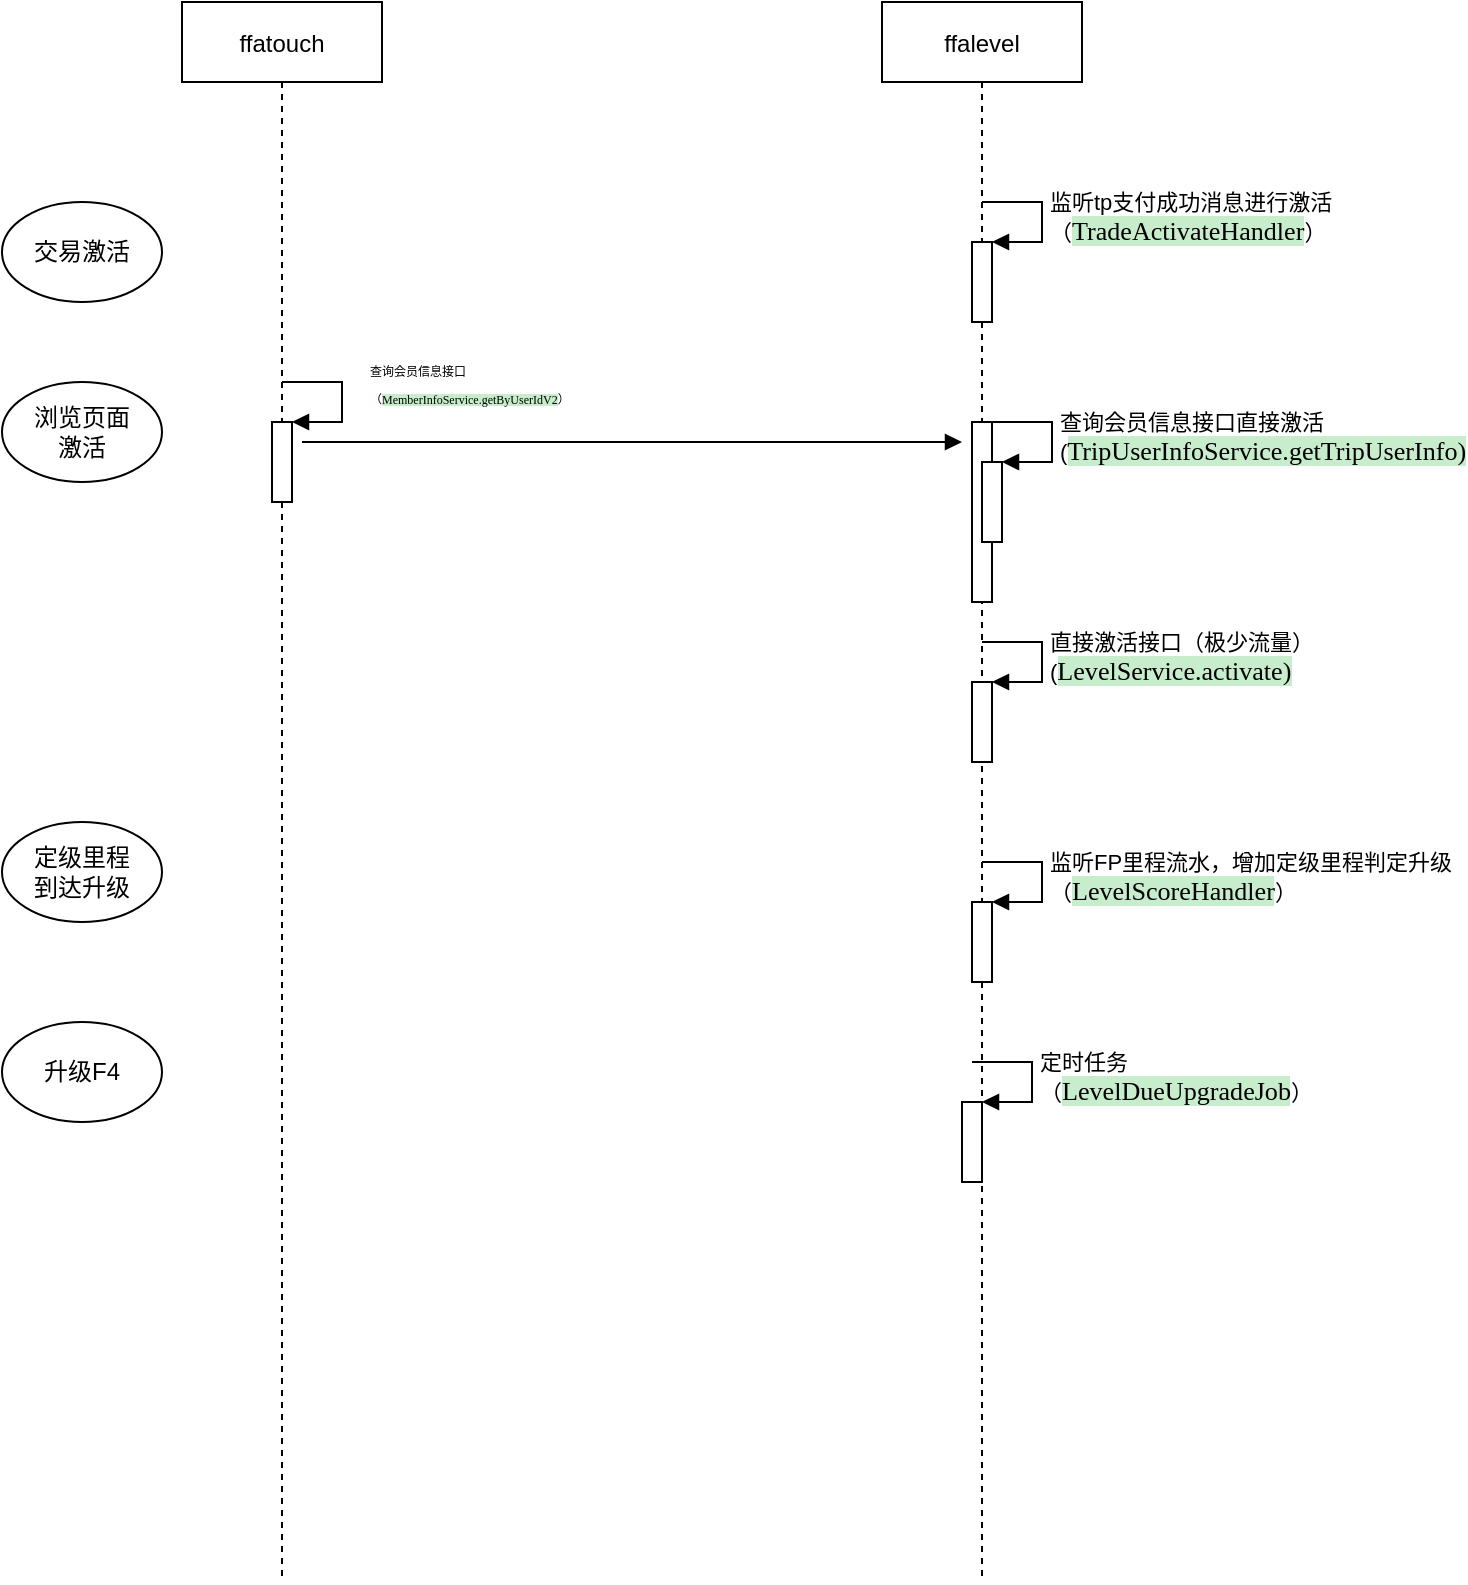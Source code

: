 <mxfile version="14.4.9" type="github" pages="2">
  <diagram id="kgpKYQtTHZ0yAKxKKP6v" name="会员升级">
    <mxGraphModel dx="1537" dy="754" grid="1" gridSize="10" guides="1" tooltips="1" connect="1" arrows="1" fold="1" page="1" pageScale="1" pageWidth="850" pageHeight="1100" math="0" shadow="0">
      <root>
        <mxCell id="0" />
        <mxCell id="1" parent="0" />
        <mxCell id="3nuBFxr9cyL0pnOWT2aG-1" value="ffalevel" style="shape=umlLifeline;perimeter=lifelinePerimeter;container=1;collapsible=0;recursiveResize=0;rounded=0;shadow=0;strokeWidth=1;" parent="1" vertex="1">
          <mxGeometry x="460" y="70" width="100" height="790" as="geometry" />
        </mxCell>
        <mxCell id="6liErYeZMldiHp-Yd90p-2" value="" style="html=1;points=[];perimeter=orthogonalPerimeter;" vertex="1" parent="3nuBFxr9cyL0pnOWT2aG-1">
          <mxGeometry x="45" y="120" width="10" height="40" as="geometry" />
        </mxCell>
        <mxCell id="6liErYeZMldiHp-Yd90p-3" value="监听tp支付成功消息进行激活&lt;br&gt;（&lt;span style=&quot;background-color: rgb(199 , 237 , 204) ; font-family: &amp;#34;menlo&amp;#34; ; font-size: 9.8pt&quot;&gt;TradeActivateHandler&lt;/span&gt;）" style="edgeStyle=orthogonalEdgeStyle;html=1;align=left;spacingLeft=2;endArrow=block;rounded=0;entryX=1;entryY=0;" edge="1" target="6liErYeZMldiHp-Yd90p-2" parent="3nuBFxr9cyL0pnOWT2aG-1">
          <mxGeometry relative="1" as="geometry">
            <mxPoint x="50" y="100" as="sourcePoint" />
            <Array as="points">
              <mxPoint x="80" y="100" />
            </Array>
          </mxGeometry>
        </mxCell>
        <mxCell id="6liErYeZMldiHp-Yd90p-14" value="" style="html=1;points=[];perimeter=orthogonalPerimeter;" vertex="1" parent="3nuBFxr9cyL0pnOWT2aG-1">
          <mxGeometry x="45" y="210" width="10" height="90" as="geometry" />
        </mxCell>
        <mxCell id="6liErYeZMldiHp-Yd90p-19" value="" style="html=1;points=[];perimeter=orthogonalPerimeter;" vertex="1" parent="3nuBFxr9cyL0pnOWT2aG-1">
          <mxGeometry x="50" y="230" width="10" height="40" as="geometry" />
        </mxCell>
        <mxCell id="6liErYeZMldiHp-Yd90p-20" value="查询会员信息接口直接激活&lt;br&gt;(&lt;span style=&quot;background-color: rgb(199 , 237 , 204) ; font-family: &amp;#34;menlo&amp;#34; ; font-size: 9.8pt&quot;&gt;TripUserInfoService&lt;/span&gt;&lt;span style=&quot;background-color: rgb(199 , 237 , 204) ; font-family: &amp;#34;menlo&amp;#34; ; font-size: 9.8pt&quot;&gt;.&lt;/span&gt;&lt;span style=&quot;background-color: rgb(199 , 237 , 204) ; font-family: &amp;#34;menlo&amp;#34; ; font-size: 9.8pt&quot;&gt;getTripUserInfo&lt;/span&gt;&lt;span style=&quot;background-color: rgb(199 , 237 , 204) ; font-family: &amp;#34;menlo&amp;#34; ; font-size: 9.8pt&quot;&gt;)&lt;/span&gt;" style="edgeStyle=orthogonalEdgeStyle;html=1;align=left;spacingLeft=2;endArrow=block;rounded=0;entryX=1;entryY=0;" edge="1" target="6liErYeZMldiHp-Yd90p-19" parent="3nuBFxr9cyL0pnOWT2aG-1">
          <mxGeometry relative="1" as="geometry">
            <mxPoint x="55" y="210" as="sourcePoint" />
            <Array as="points">
              <mxPoint x="85" y="210" />
            </Array>
          </mxGeometry>
        </mxCell>
        <mxCell id="6liErYeZMldiHp-Yd90p-25" value="" style="html=1;points=[];perimeter=orthogonalPerimeter;" vertex="1" parent="3nuBFxr9cyL0pnOWT2aG-1">
          <mxGeometry x="45" y="340" width="10" height="40" as="geometry" />
        </mxCell>
        <mxCell id="6liErYeZMldiHp-Yd90p-26" value="直接激活接口（极少流量）&lt;br&gt;(&lt;span style=&quot;background-color: rgb(199 , 237 , 204) ; font-family: &amp;#34;menlo&amp;#34; ; font-size: 9.8pt&quot;&gt;LevelService.&lt;/span&gt;&lt;span style=&quot;background-color: rgb(199 , 237 , 204) ; font-family: &amp;#34;menlo&amp;#34; ; font-size: 9.8pt&quot;&gt;activate)&lt;/span&gt;" style="edgeStyle=orthogonalEdgeStyle;html=1;align=left;spacingLeft=2;endArrow=block;rounded=0;entryX=1;entryY=0;" edge="1" target="6liErYeZMldiHp-Yd90p-25" parent="3nuBFxr9cyL0pnOWT2aG-1">
          <mxGeometry relative="1" as="geometry">
            <mxPoint x="50" y="320" as="sourcePoint" />
            <Array as="points">
              <mxPoint x="80" y="320" />
            </Array>
          </mxGeometry>
        </mxCell>
        <mxCell id="6liErYeZMldiHp-Yd90p-31" value="" style="html=1;points=[];perimeter=orthogonalPerimeter;" vertex="1" parent="3nuBFxr9cyL0pnOWT2aG-1">
          <mxGeometry x="45" y="450" width="10" height="40" as="geometry" />
        </mxCell>
        <mxCell id="6liErYeZMldiHp-Yd90p-32" value="监听FP里程流水，增加定级里程判定升级&lt;br&gt;（&lt;span style=&quot;background-color: rgb(199 , 237 , 204) ; font-family: &amp;#34;menlo&amp;#34; ; font-size: 9.8pt&quot;&gt;LevelScoreHandler&lt;/span&gt;）" style="edgeStyle=orthogonalEdgeStyle;html=1;align=left;spacingLeft=2;endArrow=block;rounded=0;entryX=1;entryY=0;" edge="1" target="6liErYeZMldiHp-Yd90p-31" parent="3nuBFxr9cyL0pnOWT2aG-1">
          <mxGeometry relative="1" as="geometry">
            <mxPoint x="50" y="430" as="sourcePoint" />
            <Array as="points">
              <mxPoint x="80" y="430" />
            </Array>
          </mxGeometry>
        </mxCell>
        <mxCell id="6liErYeZMldiHp-Yd90p-37" value="" style="html=1;points=[];perimeter=orthogonalPerimeter;" vertex="1" parent="3nuBFxr9cyL0pnOWT2aG-1">
          <mxGeometry x="40" y="550" width="10" height="40" as="geometry" />
        </mxCell>
        <mxCell id="6liErYeZMldiHp-Yd90p-38" value="定时任务&lt;br&gt;（&lt;span style=&quot;background-color: rgb(199 , 237 , 204) ; font-family: &amp;#34;menlo&amp;#34; ; font-size: 9.8pt&quot;&gt;LevelDueUpgradeJob&lt;/span&gt;）" style="edgeStyle=orthogonalEdgeStyle;html=1;align=left;spacingLeft=2;endArrow=block;rounded=0;entryX=1;entryY=0;" edge="1" target="6liErYeZMldiHp-Yd90p-37" parent="3nuBFxr9cyL0pnOWT2aG-1">
          <mxGeometry relative="1" as="geometry">
            <mxPoint x="45" y="530" as="sourcePoint" />
            <Array as="points">
              <mxPoint x="75" y="530" />
            </Array>
          </mxGeometry>
        </mxCell>
        <mxCell id="3nuBFxr9cyL0pnOWT2aG-5" value="ffatouch" style="shape=umlLifeline;perimeter=lifelinePerimeter;container=1;collapsible=0;recursiveResize=0;rounded=0;shadow=0;strokeWidth=1;" parent="1" vertex="1">
          <mxGeometry x="110" y="70" width="100" height="790" as="geometry" />
        </mxCell>
        <mxCell id="6liErYeZMldiHp-Yd90p-27" value="" style="html=1;points=[];perimeter=orthogonalPerimeter;" vertex="1" parent="3nuBFxr9cyL0pnOWT2aG-5">
          <mxGeometry x="45" y="210" width="10" height="40" as="geometry" />
        </mxCell>
        <mxCell id="6liErYeZMldiHp-Yd90p-28" value="&lt;font style=&quot;font-size: 6px&quot;&gt;查询会员信息接口&lt;br&gt;（&lt;span style=&quot;background-color: rgb(199 , 237 , 204) ; font-family: &amp;#34;menlo&amp;#34;&quot;&gt;MemberInfoService.&lt;/span&gt;&lt;span style=&quot;background-color: rgb(199 , 237 , 204) ; font-family: &amp;#34;menlo&amp;#34;&quot;&gt;getByUserIdV2&lt;/span&gt;）&lt;/font&gt;" style="edgeStyle=orthogonalEdgeStyle;html=1;align=left;spacingLeft=2;endArrow=block;rounded=0;entryX=1;entryY=0;" edge="1" target="6liErYeZMldiHp-Yd90p-27" parent="3nuBFxr9cyL0pnOWT2aG-5">
          <mxGeometry x="-0.2" y="10" relative="1" as="geometry">
            <mxPoint x="50" y="190" as="sourcePoint" />
            <Array as="points">
              <mxPoint x="80" y="190" />
            </Array>
            <mxPoint as="offset" />
          </mxGeometry>
        </mxCell>
        <mxCell id="6liErYeZMldiHp-Yd90p-29" value="" style="html=1;verticalAlign=bottom;endArrow=block;" edge="1" parent="3nuBFxr9cyL0pnOWT2aG-5">
          <mxGeometry width="80" relative="1" as="geometry">
            <mxPoint x="60" y="220" as="sourcePoint" />
            <mxPoint x="390" y="220" as="targetPoint" />
            <Array as="points">
              <mxPoint x="360" y="220" />
            </Array>
          </mxGeometry>
        </mxCell>
        <mxCell id="6liErYeZMldiHp-Yd90p-9" value="交易激活" style="ellipse;whiteSpace=wrap;html=1;" vertex="1" parent="1">
          <mxGeometry x="20" y="170" width="80" height="50" as="geometry" />
        </mxCell>
        <mxCell id="6liErYeZMldiHp-Yd90p-11" value="浏览页面&lt;br&gt;激活" style="ellipse;whiteSpace=wrap;html=1;" vertex="1" parent="1">
          <mxGeometry x="20" y="260" width="80" height="50" as="geometry" />
        </mxCell>
        <mxCell id="6liErYeZMldiHp-Yd90p-30" value="定级里程&lt;br&gt;到达升级" style="ellipse;whiteSpace=wrap;html=1;" vertex="1" parent="1">
          <mxGeometry x="20" y="480" width="80" height="50" as="geometry" />
        </mxCell>
        <mxCell id="6liErYeZMldiHp-Yd90p-33" value="升级F4" style="ellipse;whiteSpace=wrap;html=1;" vertex="1" parent="1">
          <mxGeometry x="20" y="580" width="80" height="50" as="geometry" />
        </mxCell>
      </root>
    </mxGraphModel>
  </diagram>
  <diagram id="7vobH2ZGUcvKivQAK0as" name="会员保级">
    <mxGraphModel dx="2306" dy="1131" grid="1" gridSize="10" guides="1" tooltips="1" connect="1" arrows="1" fold="1" page="1" pageScale="1" pageWidth="827" pageHeight="1169" math="0" shadow="0">
      <root>
        <mxCell id="FzfAcr4arZtwg6y_uz9R-0" />
        <mxCell id="FzfAcr4arZtwg6y_uz9R-1" parent="FzfAcr4arZtwg6y_uz9R-0" />
      </root>
    </mxGraphModel>
  </diagram>
</mxfile>
